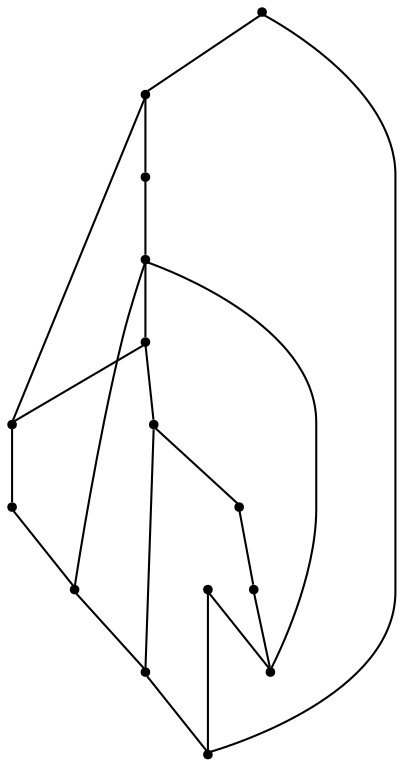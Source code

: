 graph {
  node [shape=point,comment="{\"directed\":false,\"doi\":\"10.1007/978-3-031-49272-3_6\",\"figure\":\"2\"}"]

  v0 [pos="1355.1138202115453,1186.7724884081601"]
  v1 [pos="1344.8704891814255,346.6613534338687"]
  v2 [pos="1344.8704891814255,626.6963530229314"]
  v3 [pos="1344.8704891814255,906.7353268393927"]
  v4 [pos="426.20287984511793,1184.0552614449125"]
  v5 [pos="416.3913141711668,626.4253425081565"]
  v6 [pos="878.1378303263757,626.6963530229314"]
  v7 [pos="836.4582296505255,1419.873340830689"]
  v8 [pos="878.1378303263757,346.6613534338687"]
  v9 [pos="426.20287984511793,997.3653888941475"]
  v10 [pos="426.20287984511793,810.6753891681058"]
  v11 [pos="416.3913141711668,813.1195390183311"]
  v12 [pos="416.3913141711668,999.8136083532293"]
  v13 [pos="416.3913141711668,1186.5057064713376"]
  v14 [pos="426.20287984511793,623.9833864314551"]

  v7 -- v13 [id="-110",pos="836.4582296505255,1419.873340830689 416.39133006827126,1326.5263856477877 416.39133006827126,1326.5263856477877 416.39133006827126,1326.5263856477877 416.3913141711668,1186.5057064713376 416.3913141711668,1186.5057064713376 416.3913141711668,1186.5057064713376"]
  v12 -- v4 [id="-111",pos="416.3913141711668,999.8136083532293 426.20287984511793,1184.0552614449125 426.20287984511793,1184.0552614449125 426.20287984511793,1184.0552614449125"]
  v11 -- v9 [id="-112",pos="416.3913141711668,813.1195390183311 426.20287984511793,997.3653888941475 426.20287984511793,997.3653888941475 426.20287984511793,997.3653888941475"]
  v5 -- v10 [id="-113",pos="416.3913141711668,626.4253425081565 426.20287984511793,810.6753891681058 426.20287984511793,810.6753891681058 426.20287984511793,810.6753891681058"]
  v14 -- v8 [id="-114",pos="426.20287984511793,623.9833864314551 878.1378303263757,346.6613534338687 878.1378303263757,346.6613534338687 878.1378303263757,346.6613534338687"]
  v13 -- v4 [id="-115",pos="416.3913141711668,1186.5057064713376 426.20287984511793,1184.0552614449125 426.20287984511793,1184.0552614449125 426.20287984511793,1184.0552614449125"]
  v12 -- v9 [id="-116",pos="416.3913141711668,999.8136083532293 426.20287984511793,997.3653888941475 426.20287984511793,997.3653888941475 426.20287984511793,997.3653888941475"]
  v11 -- v10 [id="-117",pos="416.3913141711668,813.1195390183311 426.20287984511793,810.6753891681058 426.20287984511793,810.6753891681058 426.20287984511793,810.6753891681058"]
  v5 -- v14 [id="-118",pos="416.3913141711668,626.4253425081565 426.20287984511793,623.9833864314551 426.20287984511793,623.9833864314551 426.20287984511793,623.9833864314551"]
  v10 -- v1 [id="-278",pos="426.20287984511793,810.6753891681058 696.4318601310414,533.0762730362792 696.4318601310414,533.0762730362792 696.4318601310414,533.0762730362792 1344.8704891814255,346.6613534338687 1344.8704891814255,346.6613534338687 1344.8704891814255,346.6613534338687"]
  v6 -- v9 [id="-363",pos="878.1378303263757,626.6963530229314 426.20287984511793,997.3653888941475 426.20287984511793,997.3653888941475 426.20287984511793,997.3653888941475"]
  v8 -- v2 [id="-364",pos="878.1378303263757,346.6613534338687 1344.8704891814255,626.6963530229314 1344.8704891814255,626.6963530229314 1344.8704891814255,626.6963530229314"]
  v8 -- v6 [id="-365",pos="878.1378303263757,346.6613534338687 878.1378303263757,626.6963530229314 878.1378303263757,626.6963530229314 878.1378303263757,626.6963530229314"]
  v1 -- v2 [id="-613",pos="1344.8704891814255,346.6613534338687 1344.8704891814255,626.6963530229314 1344.8704891814255,626.6963530229314 1344.8704891814255,626.6963530229314"]
  v2 -- v4 [id="-614",pos="1344.8704891814255,626.6963530229314 426.20287984511793,1184.0552614449125 426.20287984511793,1184.0552614449125 426.20287984511793,1184.0552614449125"]
  v3 -- v5 [id="-615",pos="1344.8704891814255,906.7353268393927 416.3913141711668,626.4253425081565 416.3913141711668,626.4253425081565 416.3913141711668,626.4253425081565"]
  v0 -- v6 [id="-616",pos="1355.1138202115453,1186.7724884081601 878.1378303263757,626.6963530229314 878.1378303263757,626.6963530229314 878.1378303263757,626.6963530229314"]
  v2 -- v3 [id="-617",pos="1344.8704891814255,626.6963530229314 1344.8704891814255,906.7353268393927 1344.8704891814255,906.7353268393927 1344.8704891814255,906.7353268393927"]
  v3 -- v0 [id="-618",pos="1344.8704891814255,906.7353268393927 1355.1138202115453,1186.7724884081601 1355.1138202115453,1186.7724884081601 1355.1138202115453,1186.7724884081601"]
  v0 -- v7 [id="-619",pos="1355.1138202115453,1186.7724884081601 1303.1992185882941,1326.5263856477877 1303.1992185882941,1326.5263856477877 1303.1992185882941,1326.5263856477877 836.4582296505255,1419.873340830689 836.4582296505255,1419.873340830689 836.4582296505255,1419.873340830689"]
}